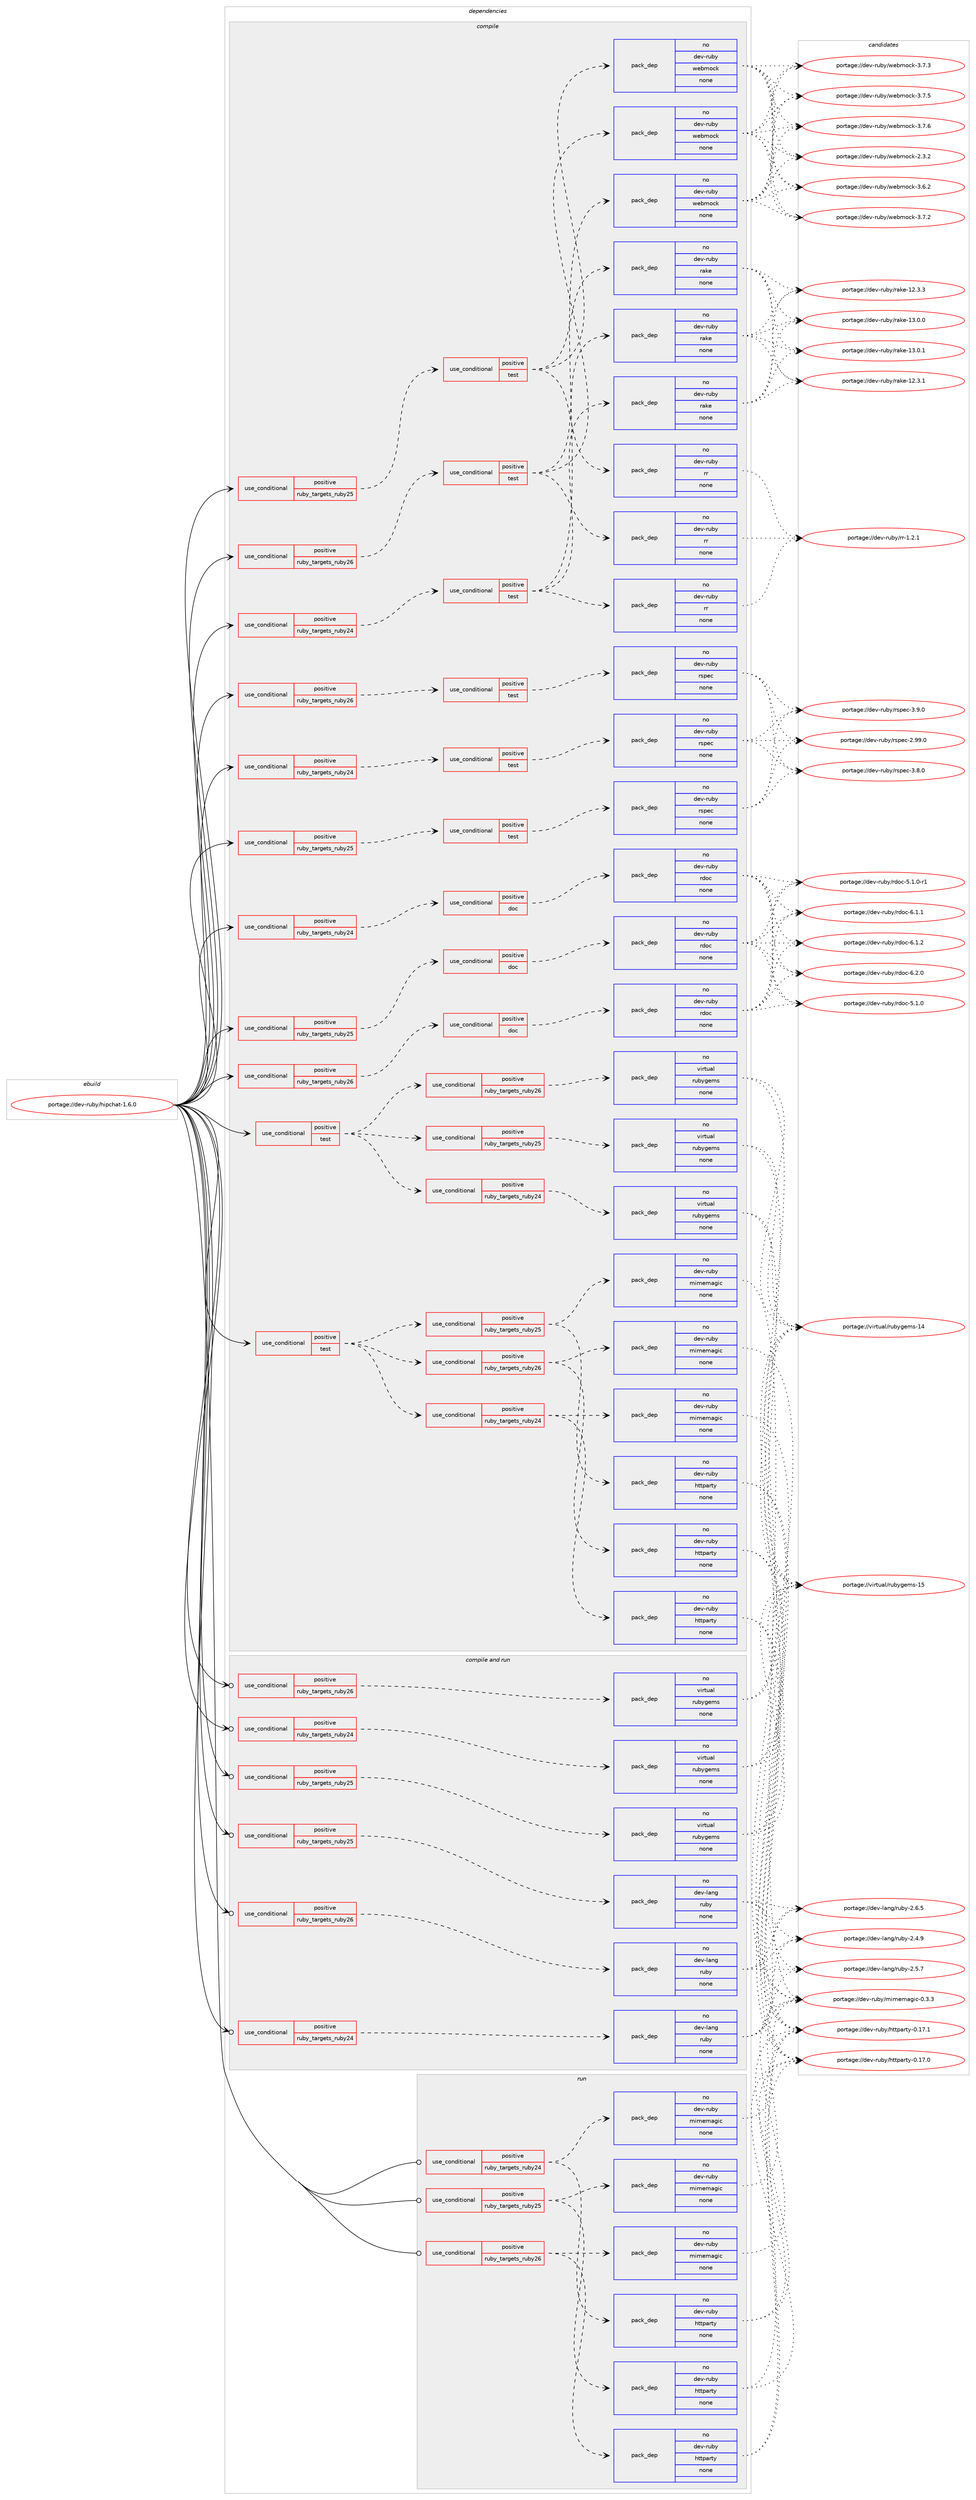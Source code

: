 digraph prolog {

# *************
# Graph options
# *************

newrank=true;
concentrate=true;
compound=true;
graph [rankdir=LR,fontname=Helvetica,fontsize=10,ranksep=1.5];#, ranksep=2.5, nodesep=0.2];
edge  [arrowhead=vee];
node  [fontname=Helvetica,fontsize=10];

# **********
# The ebuild
# **********

subgraph cluster_leftcol {
color=gray;
rank=same;
label=<<i>ebuild</i>>;
id [label="portage://dev-ruby/hipchat-1.6.0", color=red, width=4, href="../dev-ruby/hipchat-1.6.0.svg"];
}

# ****************
# The dependencies
# ****************

subgraph cluster_midcol {
color=gray;
label=<<i>dependencies</i>>;
subgraph cluster_compile {
fillcolor="#eeeeee";
style=filled;
label=<<i>compile</i>>;
subgraph cond53504 {
dependency223663 [label=<<TABLE BORDER="0" CELLBORDER="1" CELLSPACING="0" CELLPADDING="4"><TR><TD ROWSPAN="3" CELLPADDING="10">use_conditional</TD></TR><TR><TD>positive</TD></TR><TR><TD>ruby_targets_ruby24</TD></TR></TABLE>>, shape=none, color=red];
subgraph cond53505 {
dependency223664 [label=<<TABLE BORDER="0" CELLBORDER="1" CELLSPACING="0" CELLPADDING="4"><TR><TD ROWSPAN="3" CELLPADDING="10">use_conditional</TD></TR><TR><TD>positive</TD></TR><TR><TD>doc</TD></TR></TABLE>>, shape=none, color=red];
subgraph pack166677 {
dependency223665 [label=<<TABLE BORDER="0" CELLBORDER="1" CELLSPACING="0" CELLPADDING="4" WIDTH="220"><TR><TD ROWSPAN="6" CELLPADDING="30">pack_dep</TD></TR><TR><TD WIDTH="110">no</TD></TR><TR><TD>dev-ruby</TD></TR><TR><TD>rdoc</TD></TR><TR><TD>none</TD></TR><TR><TD></TD></TR></TABLE>>, shape=none, color=blue];
}
dependency223664:e -> dependency223665:w [weight=20,style="dashed",arrowhead="vee"];
}
dependency223663:e -> dependency223664:w [weight=20,style="dashed",arrowhead="vee"];
}
id:e -> dependency223663:w [weight=20,style="solid",arrowhead="vee"];
subgraph cond53506 {
dependency223666 [label=<<TABLE BORDER="0" CELLBORDER="1" CELLSPACING="0" CELLPADDING="4"><TR><TD ROWSPAN="3" CELLPADDING="10">use_conditional</TD></TR><TR><TD>positive</TD></TR><TR><TD>ruby_targets_ruby24</TD></TR></TABLE>>, shape=none, color=red];
subgraph cond53507 {
dependency223667 [label=<<TABLE BORDER="0" CELLBORDER="1" CELLSPACING="0" CELLPADDING="4"><TR><TD ROWSPAN="3" CELLPADDING="10">use_conditional</TD></TR><TR><TD>positive</TD></TR><TR><TD>test</TD></TR></TABLE>>, shape=none, color=red];
subgraph pack166678 {
dependency223668 [label=<<TABLE BORDER="0" CELLBORDER="1" CELLSPACING="0" CELLPADDING="4" WIDTH="220"><TR><TD ROWSPAN="6" CELLPADDING="30">pack_dep</TD></TR><TR><TD WIDTH="110">no</TD></TR><TR><TD>dev-ruby</TD></TR><TR><TD>rr</TD></TR><TR><TD>none</TD></TR><TR><TD></TD></TR></TABLE>>, shape=none, color=blue];
}
dependency223667:e -> dependency223668:w [weight=20,style="dashed",arrowhead="vee"];
subgraph pack166679 {
dependency223669 [label=<<TABLE BORDER="0" CELLBORDER="1" CELLSPACING="0" CELLPADDING="4" WIDTH="220"><TR><TD ROWSPAN="6" CELLPADDING="30">pack_dep</TD></TR><TR><TD WIDTH="110">no</TD></TR><TR><TD>dev-ruby</TD></TR><TR><TD>rake</TD></TR><TR><TD>none</TD></TR><TR><TD></TD></TR></TABLE>>, shape=none, color=blue];
}
dependency223667:e -> dependency223669:w [weight=20,style="dashed",arrowhead="vee"];
subgraph pack166680 {
dependency223670 [label=<<TABLE BORDER="0" CELLBORDER="1" CELLSPACING="0" CELLPADDING="4" WIDTH="220"><TR><TD ROWSPAN="6" CELLPADDING="30">pack_dep</TD></TR><TR><TD WIDTH="110">no</TD></TR><TR><TD>dev-ruby</TD></TR><TR><TD>webmock</TD></TR><TR><TD>none</TD></TR><TR><TD></TD></TR></TABLE>>, shape=none, color=blue];
}
dependency223667:e -> dependency223670:w [weight=20,style="dashed",arrowhead="vee"];
}
dependency223666:e -> dependency223667:w [weight=20,style="dashed",arrowhead="vee"];
}
id:e -> dependency223666:w [weight=20,style="solid",arrowhead="vee"];
subgraph cond53508 {
dependency223671 [label=<<TABLE BORDER="0" CELLBORDER="1" CELLSPACING="0" CELLPADDING="4"><TR><TD ROWSPAN="3" CELLPADDING="10">use_conditional</TD></TR><TR><TD>positive</TD></TR><TR><TD>ruby_targets_ruby24</TD></TR></TABLE>>, shape=none, color=red];
subgraph cond53509 {
dependency223672 [label=<<TABLE BORDER="0" CELLBORDER="1" CELLSPACING="0" CELLPADDING="4"><TR><TD ROWSPAN="3" CELLPADDING="10">use_conditional</TD></TR><TR><TD>positive</TD></TR><TR><TD>test</TD></TR></TABLE>>, shape=none, color=red];
subgraph pack166681 {
dependency223673 [label=<<TABLE BORDER="0" CELLBORDER="1" CELLSPACING="0" CELLPADDING="4" WIDTH="220"><TR><TD ROWSPAN="6" CELLPADDING="30">pack_dep</TD></TR><TR><TD WIDTH="110">no</TD></TR><TR><TD>dev-ruby</TD></TR><TR><TD>rspec</TD></TR><TR><TD>none</TD></TR><TR><TD></TD></TR></TABLE>>, shape=none, color=blue];
}
dependency223672:e -> dependency223673:w [weight=20,style="dashed",arrowhead="vee"];
}
dependency223671:e -> dependency223672:w [weight=20,style="dashed",arrowhead="vee"];
}
id:e -> dependency223671:w [weight=20,style="solid",arrowhead="vee"];
subgraph cond53510 {
dependency223674 [label=<<TABLE BORDER="0" CELLBORDER="1" CELLSPACING="0" CELLPADDING="4"><TR><TD ROWSPAN="3" CELLPADDING="10">use_conditional</TD></TR><TR><TD>positive</TD></TR><TR><TD>ruby_targets_ruby25</TD></TR></TABLE>>, shape=none, color=red];
subgraph cond53511 {
dependency223675 [label=<<TABLE BORDER="0" CELLBORDER="1" CELLSPACING="0" CELLPADDING="4"><TR><TD ROWSPAN="3" CELLPADDING="10">use_conditional</TD></TR><TR><TD>positive</TD></TR><TR><TD>doc</TD></TR></TABLE>>, shape=none, color=red];
subgraph pack166682 {
dependency223676 [label=<<TABLE BORDER="0" CELLBORDER="1" CELLSPACING="0" CELLPADDING="4" WIDTH="220"><TR><TD ROWSPAN="6" CELLPADDING="30">pack_dep</TD></TR><TR><TD WIDTH="110">no</TD></TR><TR><TD>dev-ruby</TD></TR><TR><TD>rdoc</TD></TR><TR><TD>none</TD></TR><TR><TD></TD></TR></TABLE>>, shape=none, color=blue];
}
dependency223675:e -> dependency223676:w [weight=20,style="dashed",arrowhead="vee"];
}
dependency223674:e -> dependency223675:w [weight=20,style="dashed",arrowhead="vee"];
}
id:e -> dependency223674:w [weight=20,style="solid",arrowhead="vee"];
subgraph cond53512 {
dependency223677 [label=<<TABLE BORDER="0" CELLBORDER="1" CELLSPACING="0" CELLPADDING="4"><TR><TD ROWSPAN="3" CELLPADDING="10">use_conditional</TD></TR><TR><TD>positive</TD></TR><TR><TD>ruby_targets_ruby25</TD></TR></TABLE>>, shape=none, color=red];
subgraph cond53513 {
dependency223678 [label=<<TABLE BORDER="0" CELLBORDER="1" CELLSPACING="0" CELLPADDING="4"><TR><TD ROWSPAN="3" CELLPADDING="10">use_conditional</TD></TR><TR><TD>positive</TD></TR><TR><TD>test</TD></TR></TABLE>>, shape=none, color=red];
subgraph pack166683 {
dependency223679 [label=<<TABLE BORDER="0" CELLBORDER="1" CELLSPACING="0" CELLPADDING="4" WIDTH="220"><TR><TD ROWSPAN="6" CELLPADDING="30">pack_dep</TD></TR><TR><TD WIDTH="110">no</TD></TR><TR><TD>dev-ruby</TD></TR><TR><TD>rr</TD></TR><TR><TD>none</TD></TR><TR><TD></TD></TR></TABLE>>, shape=none, color=blue];
}
dependency223678:e -> dependency223679:w [weight=20,style="dashed",arrowhead="vee"];
subgraph pack166684 {
dependency223680 [label=<<TABLE BORDER="0" CELLBORDER="1" CELLSPACING="0" CELLPADDING="4" WIDTH="220"><TR><TD ROWSPAN="6" CELLPADDING="30">pack_dep</TD></TR><TR><TD WIDTH="110">no</TD></TR><TR><TD>dev-ruby</TD></TR><TR><TD>rake</TD></TR><TR><TD>none</TD></TR><TR><TD></TD></TR></TABLE>>, shape=none, color=blue];
}
dependency223678:e -> dependency223680:w [weight=20,style="dashed",arrowhead="vee"];
subgraph pack166685 {
dependency223681 [label=<<TABLE BORDER="0" CELLBORDER="1" CELLSPACING="0" CELLPADDING="4" WIDTH="220"><TR><TD ROWSPAN="6" CELLPADDING="30">pack_dep</TD></TR><TR><TD WIDTH="110">no</TD></TR><TR><TD>dev-ruby</TD></TR><TR><TD>webmock</TD></TR><TR><TD>none</TD></TR><TR><TD></TD></TR></TABLE>>, shape=none, color=blue];
}
dependency223678:e -> dependency223681:w [weight=20,style="dashed",arrowhead="vee"];
}
dependency223677:e -> dependency223678:w [weight=20,style="dashed",arrowhead="vee"];
}
id:e -> dependency223677:w [weight=20,style="solid",arrowhead="vee"];
subgraph cond53514 {
dependency223682 [label=<<TABLE BORDER="0" CELLBORDER="1" CELLSPACING="0" CELLPADDING="4"><TR><TD ROWSPAN="3" CELLPADDING="10">use_conditional</TD></TR><TR><TD>positive</TD></TR><TR><TD>ruby_targets_ruby25</TD></TR></TABLE>>, shape=none, color=red];
subgraph cond53515 {
dependency223683 [label=<<TABLE BORDER="0" CELLBORDER="1" CELLSPACING="0" CELLPADDING="4"><TR><TD ROWSPAN="3" CELLPADDING="10">use_conditional</TD></TR><TR><TD>positive</TD></TR><TR><TD>test</TD></TR></TABLE>>, shape=none, color=red];
subgraph pack166686 {
dependency223684 [label=<<TABLE BORDER="0" CELLBORDER="1" CELLSPACING="0" CELLPADDING="4" WIDTH="220"><TR><TD ROWSPAN="6" CELLPADDING="30">pack_dep</TD></TR><TR><TD WIDTH="110">no</TD></TR><TR><TD>dev-ruby</TD></TR><TR><TD>rspec</TD></TR><TR><TD>none</TD></TR><TR><TD></TD></TR></TABLE>>, shape=none, color=blue];
}
dependency223683:e -> dependency223684:w [weight=20,style="dashed",arrowhead="vee"];
}
dependency223682:e -> dependency223683:w [weight=20,style="dashed",arrowhead="vee"];
}
id:e -> dependency223682:w [weight=20,style="solid",arrowhead="vee"];
subgraph cond53516 {
dependency223685 [label=<<TABLE BORDER="0" CELLBORDER="1" CELLSPACING="0" CELLPADDING="4"><TR><TD ROWSPAN="3" CELLPADDING="10">use_conditional</TD></TR><TR><TD>positive</TD></TR><TR><TD>ruby_targets_ruby26</TD></TR></TABLE>>, shape=none, color=red];
subgraph cond53517 {
dependency223686 [label=<<TABLE BORDER="0" CELLBORDER="1" CELLSPACING="0" CELLPADDING="4"><TR><TD ROWSPAN="3" CELLPADDING="10">use_conditional</TD></TR><TR><TD>positive</TD></TR><TR><TD>doc</TD></TR></TABLE>>, shape=none, color=red];
subgraph pack166687 {
dependency223687 [label=<<TABLE BORDER="0" CELLBORDER="1" CELLSPACING="0" CELLPADDING="4" WIDTH="220"><TR><TD ROWSPAN="6" CELLPADDING="30">pack_dep</TD></TR><TR><TD WIDTH="110">no</TD></TR><TR><TD>dev-ruby</TD></TR><TR><TD>rdoc</TD></TR><TR><TD>none</TD></TR><TR><TD></TD></TR></TABLE>>, shape=none, color=blue];
}
dependency223686:e -> dependency223687:w [weight=20,style="dashed",arrowhead="vee"];
}
dependency223685:e -> dependency223686:w [weight=20,style="dashed",arrowhead="vee"];
}
id:e -> dependency223685:w [weight=20,style="solid",arrowhead="vee"];
subgraph cond53518 {
dependency223688 [label=<<TABLE BORDER="0" CELLBORDER="1" CELLSPACING="0" CELLPADDING="4"><TR><TD ROWSPAN="3" CELLPADDING="10">use_conditional</TD></TR><TR><TD>positive</TD></TR><TR><TD>ruby_targets_ruby26</TD></TR></TABLE>>, shape=none, color=red];
subgraph cond53519 {
dependency223689 [label=<<TABLE BORDER="0" CELLBORDER="1" CELLSPACING="0" CELLPADDING="4"><TR><TD ROWSPAN="3" CELLPADDING="10">use_conditional</TD></TR><TR><TD>positive</TD></TR><TR><TD>test</TD></TR></TABLE>>, shape=none, color=red];
subgraph pack166688 {
dependency223690 [label=<<TABLE BORDER="0" CELLBORDER="1" CELLSPACING="0" CELLPADDING="4" WIDTH="220"><TR><TD ROWSPAN="6" CELLPADDING="30">pack_dep</TD></TR><TR><TD WIDTH="110">no</TD></TR><TR><TD>dev-ruby</TD></TR><TR><TD>rr</TD></TR><TR><TD>none</TD></TR><TR><TD></TD></TR></TABLE>>, shape=none, color=blue];
}
dependency223689:e -> dependency223690:w [weight=20,style="dashed",arrowhead="vee"];
subgraph pack166689 {
dependency223691 [label=<<TABLE BORDER="0" CELLBORDER="1" CELLSPACING="0" CELLPADDING="4" WIDTH="220"><TR><TD ROWSPAN="6" CELLPADDING="30">pack_dep</TD></TR><TR><TD WIDTH="110">no</TD></TR><TR><TD>dev-ruby</TD></TR><TR><TD>rake</TD></TR><TR><TD>none</TD></TR><TR><TD></TD></TR></TABLE>>, shape=none, color=blue];
}
dependency223689:e -> dependency223691:w [weight=20,style="dashed",arrowhead="vee"];
subgraph pack166690 {
dependency223692 [label=<<TABLE BORDER="0" CELLBORDER="1" CELLSPACING="0" CELLPADDING="4" WIDTH="220"><TR><TD ROWSPAN="6" CELLPADDING="30">pack_dep</TD></TR><TR><TD WIDTH="110">no</TD></TR><TR><TD>dev-ruby</TD></TR><TR><TD>webmock</TD></TR><TR><TD>none</TD></TR><TR><TD></TD></TR></TABLE>>, shape=none, color=blue];
}
dependency223689:e -> dependency223692:w [weight=20,style="dashed",arrowhead="vee"];
}
dependency223688:e -> dependency223689:w [weight=20,style="dashed",arrowhead="vee"];
}
id:e -> dependency223688:w [weight=20,style="solid",arrowhead="vee"];
subgraph cond53520 {
dependency223693 [label=<<TABLE BORDER="0" CELLBORDER="1" CELLSPACING="0" CELLPADDING="4"><TR><TD ROWSPAN="3" CELLPADDING="10">use_conditional</TD></TR><TR><TD>positive</TD></TR><TR><TD>ruby_targets_ruby26</TD></TR></TABLE>>, shape=none, color=red];
subgraph cond53521 {
dependency223694 [label=<<TABLE BORDER="0" CELLBORDER="1" CELLSPACING="0" CELLPADDING="4"><TR><TD ROWSPAN="3" CELLPADDING="10">use_conditional</TD></TR><TR><TD>positive</TD></TR><TR><TD>test</TD></TR></TABLE>>, shape=none, color=red];
subgraph pack166691 {
dependency223695 [label=<<TABLE BORDER="0" CELLBORDER="1" CELLSPACING="0" CELLPADDING="4" WIDTH="220"><TR><TD ROWSPAN="6" CELLPADDING="30">pack_dep</TD></TR><TR><TD WIDTH="110">no</TD></TR><TR><TD>dev-ruby</TD></TR><TR><TD>rspec</TD></TR><TR><TD>none</TD></TR><TR><TD></TD></TR></TABLE>>, shape=none, color=blue];
}
dependency223694:e -> dependency223695:w [weight=20,style="dashed",arrowhead="vee"];
}
dependency223693:e -> dependency223694:w [weight=20,style="dashed",arrowhead="vee"];
}
id:e -> dependency223693:w [weight=20,style="solid",arrowhead="vee"];
subgraph cond53522 {
dependency223696 [label=<<TABLE BORDER="0" CELLBORDER="1" CELLSPACING="0" CELLPADDING="4"><TR><TD ROWSPAN="3" CELLPADDING="10">use_conditional</TD></TR><TR><TD>positive</TD></TR><TR><TD>test</TD></TR></TABLE>>, shape=none, color=red];
subgraph cond53523 {
dependency223697 [label=<<TABLE BORDER="0" CELLBORDER="1" CELLSPACING="0" CELLPADDING="4"><TR><TD ROWSPAN="3" CELLPADDING="10">use_conditional</TD></TR><TR><TD>positive</TD></TR><TR><TD>ruby_targets_ruby24</TD></TR></TABLE>>, shape=none, color=red];
subgraph pack166692 {
dependency223698 [label=<<TABLE BORDER="0" CELLBORDER="1" CELLSPACING="0" CELLPADDING="4" WIDTH="220"><TR><TD ROWSPAN="6" CELLPADDING="30">pack_dep</TD></TR><TR><TD WIDTH="110">no</TD></TR><TR><TD>dev-ruby</TD></TR><TR><TD>httparty</TD></TR><TR><TD>none</TD></TR><TR><TD></TD></TR></TABLE>>, shape=none, color=blue];
}
dependency223697:e -> dependency223698:w [weight=20,style="dashed",arrowhead="vee"];
subgraph pack166693 {
dependency223699 [label=<<TABLE BORDER="0" CELLBORDER="1" CELLSPACING="0" CELLPADDING="4" WIDTH="220"><TR><TD ROWSPAN="6" CELLPADDING="30">pack_dep</TD></TR><TR><TD WIDTH="110">no</TD></TR><TR><TD>dev-ruby</TD></TR><TR><TD>mimemagic</TD></TR><TR><TD>none</TD></TR><TR><TD></TD></TR></TABLE>>, shape=none, color=blue];
}
dependency223697:e -> dependency223699:w [weight=20,style="dashed",arrowhead="vee"];
}
dependency223696:e -> dependency223697:w [weight=20,style="dashed",arrowhead="vee"];
subgraph cond53524 {
dependency223700 [label=<<TABLE BORDER="0" CELLBORDER="1" CELLSPACING="0" CELLPADDING="4"><TR><TD ROWSPAN="3" CELLPADDING="10">use_conditional</TD></TR><TR><TD>positive</TD></TR><TR><TD>ruby_targets_ruby25</TD></TR></TABLE>>, shape=none, color=red];
subgraph pack166694 {
dependency223701 [label=<<TABLE BORDER="0" CELLBORDER="1" CELLSPACING="0" CELLPADDING="4" WIDTH="220"><TR><TD ROWSPAN="6" CELLPADDING="30">pack_dep</TD></TR><TR><TD WIDTH="110">no</TD></TR><TR><TD>dev-ruby</TD></TR><TR><TD>httparty</TD></TR><TR><TD>none</TD></TR><TR><TD></TD></TR></TABLE>>, shape=none, color=blue];
}
dependency223700:e -> dependency223701:w [weight=20,style="dashed",arrowhead="vee"];
subgraph pack166695 {
dependency223702 [label=<<TABLE BORDER="0" CELLBORDER="1" CELLSPACING="0" CELLPADDING="4" WIDTH="220"><TR><TD ROWSPAN="6" CELLPADDING="30">pack_dep</TD></TR><TR><TD WIDTH="110">no</TD></TR><TR><TD>dev-ruby</TD></TR><TR><TD>mimemagic</TD></TR><TR><TD>none</TD></TR><TR><TD></TD></TR></TABLE>>, shape=none, color=blue];
}
dependency223700:e -> dependency223702:w [weight=20,style="dashed",arrowhead="vee"];
}
dependency223696:e -> dependency223700:w [weight=20,style="dashed",arrowhead="vee"];
subgraph cond53525 {
dependency223703 [label=<<TABLE BORDER="0" CELLBORDER="1" CELLSPACING="0" CELLPADDING="4"><TR><TD ROWSPAN="3" CELLPADDING="10">use_conditional</TD></TR><TR><TD>positive</TD></TR><TR><TD>ruby_targets_ruby26</TD></TR></TABLE>>, shape=none, color=red];
subgraph pack166696 {
dependency223704 [label=<<TABLE BORDER="0" CELLBORDER="1" CELLSPACING="0" CELLPADDING="4" WIDTH="220"><TR><TD ROWSPAN="6" CELLPADDING="30">pack_dep</TD></TR><TR><TD WIDTH="110">no</TD></TR><TR><TD>dev-ruby</TD></TR><TR><TD>httparty</TD></TR><TR><TD>none</TD></TR><TR><TD></TD></TR></TABLE>>, shape=none, color=blue];
}
dependency223703:e -> dependency223704:w [weight=20,style="dashed",arrowhead="vee"];
subgraph pack166697 {
dependency223705 [label=<<TABLE BORDER="0" CELLBORDER="1" CELLSPACING="0" CELLPADDING="4" WIDTH="220"><TR><TD ROWSPAN="6" CELLPADDING="30">pack_dep</TD></TR><TR><TD WIDTH="110">no</TD></TR><TR><TD>dev-ruby</TD></TR><TR><TD>mimemagic</TD></TR><TR><TD>none</TD></TR><TR><TD></TD></TR></TABLE>>, shape=none, color=blue];
}
dependency223703:e -> dependency223705:w [weight=20,style="dashed",arrowhead="vee"];
}
dependency223696:e -> dependency223703:w [weight=20,style="dashed",arrowhead="vee"];
}
id:e -> dependency223696:w [weight=20,style="solid",arrowhead="vee"];
subgraph cond53526 {
dependency223706 [label=<<TABLE BORDER="0" CELLBORDER="1" CELLSPACING="0" CELLPADDING="4"><TR><TD ROWSPAN="3" CELLPADDING="10">use_conditional</TD></TR><TR><TD>positive</TD></TR><TR><TD>test</TD></TR></TABLE>>, shape=none, color=red];
subgraph cond53527 {
dependency223707 [label=<<TABLE BORDER="0" CELLBORDER="1" CELLSPACING="0" CELLPADDING="4"><TR><TD ROWSPAN="3" CELLPADDING="10">use_conditional</TD></TR><TR><TD>positive</TD></TR><TR><TD>ruby_targets_ruby24</TD></TR></TABLE>>, shape=none, color=red];
subgraph pack166698 {
dependency223708 [label=<<TABLE BORDER="0" CELLBORDER="1" CELLSPACING="0" CELLPADDING="4" WIDTH="220"><TR><TD ROWSPAN="6" CELLPADDING="30">pack_dep</TD></TR><TR><TD WIDTH="110">no</TD></TR><TR><TD>virtual</TD></TR><TR><TD>rubygems</TD></TR><TR><TD>none</TD></TR><TR><TD></TD></TR></TABLE>>, shape=none, color=blue];
}
dependency223707:e -> dependency223708:w [weight=20,style="dashed",arrowhead="vee"];
}
dependency223706:e -> dependency223707:w [weight=20,style="dashed",arrowhead="vee"];
subgraph cond53528 {
dependency223709 [label=<<TABLE BORDER="0" CELLBORDER="1" CELLSPACING="0" CELLPADDING="4"><TR><TD ROWSPAN="3" CELLPADDING="10">use_conditional</TD></TR><TR><TD>positive</TD></TR><TR><TD>ruby_targets_ruby25</TD></TR></TABLE>>, shape=none, color=red];
subgraph pack166699 {
dependency223710 [label=<<TABLE BORDER="0" CELLBORDER="1" CELLSPACING="0" CELLPADDING="4" WIDTH="220"><TR><TD ROWSPAN="6" CELLPADDING="30">pack_dep</TD></TR><TR><TD WIDTH="110">no</TD></TR><TR><TD>virtual</TD></TR><TR><TD>rubygems</TD></TR><TR><TD>none</TD></TR><TR><TD></TD></TR></TABLE>>, shape=none, color=blue];
}
dependency223709:e -> dependency223710:w [weight=20,style="dashed",arrowhead="vee"];
}
dependency223706:e -> dependency223709:w [weight=20,style="dashed",arrowhead="vee"];
subgraph cond53529 {
dependency223711 [label=<<TABLE BORDER="0" CELLBORDER="1" CELLSPACING="0" CELLPADDING="4"><TR><TD ROWSPAN="3" CELLPADDING="10">use_conditional</TD></TR><TR><TD>positive</TD></TR><TR><TD>ruby_targets_ruby26</TD></TR></TABLE>>, shape=none, color=red];
subgraph pack166700 {
dependency223712 [label=<<TABLE BORDER="0" CELLBORDER="1" CELLSPACING="0" CELLPADDING="4" WIDTH="220"><TR><TD ROWSPAN="6" CELLPADDING="30">pack_dep</TD></TR><TR><TD WIDTH="110">no</TD></TR><TR><TD>virtual</TD></TR><TR><TD>rubygems</TD></TR><TR><TD>none</TD></TR><TR><TD></TD></TR></TABLE>>, shape=none, color=blue];
}
dependency223711:e -> dependency223712:w [weight=20,style="dashed",arrowhead="vee"];
}
dependency223706:e -> dependency223711:w [weight=20,style="dashed",arrowhead="vee"];
}
id:e -> dependency223706:w [weight=20,style="solid",arrowhead="vee"];
}
subgraph cluster_compileandrun {
fillcolor="#eeeeee";
style=filled;
label=<<i>compile and run</i>>;
subgraph cond53530 {
dependency223713 [label=<<TABLE BORDER="0" CELLBORDER="1" CELLSPACING="0" CELLPADDING="4"><TR><TD ROWSPAN="3" CELLPADDING="10">use_conditional</TD></TR><TR><TD>positive</TD></TR><TR><TD>ruby_targets_ruby24</TD></TR></TABLE>>, shape=none, color=red];
subgraph pack166701 {
dependency223714 [label=<<TABLE BORDER="0" CELLBORDER="1" CELLSPACING="0" CELLPADDING="4" WIDTH="220"><TR><TD ROWSPAN="6" CELLPADDING="30">pack_dep</TD></TR><TR><TD WIDTH="110">no</TD></TR><TR><TD>dev-lang</TD></TR><TR><TD>ruby</TD></TR><TR><TD>none</TD></TR><TR><TD></TD></TR></TABLE>>, shape=none, color=blue];
}
dependency223713:e -> dependency223714:w [weight=20,style="dashed",arrowhead="vee"];
}
id:e -> dependency223713:w [weight=20,style="solid",arrowhead="odotvee"];
subgraph cond53531 {
dependency223715 [label=<<TABLE BORDER="0" CELLBORDER="1" CELLSPACING="0" CELLPADDING="4"><TR><TD ROWSPAN="3" CELLPADDING="10">use_conditional</TD></TR><TR><TD>positive</TD></TR><TR><TD>ruby_targets_ruby24</TD></TR></TABLE>>, shape=none, color=red];
subgraph pack166702 {
dependency223716 [label=<<TABLE BORDER="0" CELLBORDER="1" CELLSPACING="0" CELLPADDING="4" WIDTH="220"><TR><TD ROWSPAN="6" CELLPADDING="30">pack_dep</TD></TR><TR><TD WIDTH="110">no</TD></TR><TR><TD>virtual</TD></TR><TR><TD>rubygems</TD></TR><TR><TD>none</TD></TR><TR><TD></TD></TR></TABLE>>, shape=none, color=blue];
}
dependency223715:e -> dependency223716:w [weight=20,style="dashed",arrowhead="vee"];
}
id:e -> dependency223715:w [weight=20,style="solid",arrowhead="odotvee"];
subgraph cond53532 {
dependency223717 [label=<<TABLE BORDER="0" CELLBORDER="1" CELLSPACING="0" CELLPADDING="4"><TR><TD ROWSPAN="3" CELLPADDING="10">use_conditional</TD></TR><TR><TD>positive</TD></TR><TR><TD>ruby_targets_ruby25</TD></TR></TABLE>>, shape=none, color=red];
subgraph pack166703 {
dependency223718 [label=<<TABLE BORDER="0" CELLBORDER="1" CELLSPACING="0" CELLPADDING="4" WIDTH="220"><TR><TD ROWSPAN="6" CELLPADDING="30">pack_dep</TD></TR><TR><TD WIDTH="110">no</TD></TR><TR><TD>dev-lang</TD></TR><TR><TD>ruby</TD></TR><TR><TD>none</TD></TR><TR><TD></TD></TR></TABLE>>, shape=none, color=blue];
}
dependency223717:e -> dependency223718:w [weight=20,style="dashed",arrowhead="vee"];
}
id:e -> dependency223717:w [weight=20,style="solid",arrowhead="odotvee"];
subgraph cond53533 {
dependency223719 [label=<<TABLE BORDER="0" CELLBORDER="1" CELLSPACING="0" CELLPADDING="4"><TR><TD ROWSPAN="3" CELLPADDING="10">use_conditional</TD></TR><TR><TD>positive</TD></TR><TR><TD>ruby_targets_ruby25</TD></TR></TABLE>>, shape=none, color=red];
subgraph pack166704 {
dependency223720 [label=<<TABLE BORDER="0" CELLBORDER="1" CELLSPACING="0" CELLPADDING="4" WIDTH="220"><TR><TD ROWSPAN="6" CELLPADDING="30">pack_dep</TD></TR><TR><TD WIDTH="110">no</TD></TR><TR><TD>virtual</TD></TR><TR><TD>rubygems</TD></TR><TR><TD>none</TD></TR><TR><TD></TD></TR></TABLE>>, shape=none, color=blue];
}
dependency223719:e -> dependency223720:w [weight=20,style="dashed",arrowhead="vee"];
}
id:e -> dependency223719:w [weight=20,style="solid",arrowhead="odotvee"];
subgraph cond53534 {
dependency223721 [label=<<TABLE BORDER="0" CELLBORDER="1" CELLSPACING="0" CELLPADDING="4"><TR><TD ROWSPAN="3" CELLPADDING="10">use_conditional</TD></TR><TR><TD>positive</TD></TR><TR><TD>ruby_targets_ruby26</TD></TR></TABLE>>, shape=none, color=red];
subgraph pack166705 {
dependency223722 [label=<<TABLE BORDER="0" CELLBORDER="1" CELLSPACING="0" CELLPADDING="4" WIDTH="220"><TR><TD ROWSPAN="6" CELLPADDING="30">pack_dep</TD></TR><TR><TD WIDTH="110">no</TD></TR><TR><TD>dev-lang</TD></TR><TR><TD>ruby</TD></TR><TR><TD>none</TD></TR><TR><TD></TD></TR></TABLE>>, shape=none, color=blue];
}
dependency223721:e -> dependency223722:w [weight=20,style="dashed",arrowhead="vee"];
}
id:e -> dependency223721:w [weight=20,style="solid",arrowhead="odotvee"];
subgraph cond53535 {
dependency223723 [label=<<TABLE BORDER="0" CELLBORDER="1" CELLSPACING="0" CELLPADDING="4"><TR><TD ROWSPAN="3" CELLPADDING="10">use_conditional</TD></TR><TR><TD>positive</TD></TR><TR><TD>ruby_targets_ruby26</TD></TR></TABLE>>, shape=none, color=red];
subgraph pack166706 {
dependency223724 [label=<<TABLE BORDER="0" CELLBORDER="1" CELLSPACING="0" CELLPADDING="4" WIDTH="220"><TR><TD ROWSPAN="6" CELLPADDING="30">pack_dep</TD></TR><TR><TD WIDTH="110">no</TD></TR><TR><TD>virtual</TD></TR><TR><TD>rubygems</TD></TR><TR><TD>none</TD></TR><TR><TD></TD></TR></TABLE>>, shape=none, color=blue];
}
dependency223723:e -> dependency223724:w [weight=20,style="dashed",arrowhead="vee"];
}
id:e -> dependency223723:w [weight=20,style="solid",arrowhead="odotvee"];
}
subgraph cluster_run {
fillcolor="#eeeeee";
style=filled;
label=<<i>run</i>>;
subgraph cond53536 {
dependency223725 [label=<<TABLE BORDER="0" CELLBORDER="1" CELLSPACING="0" CELLPADDING="4"><TR><TD ROWSPAN="3" CELLPADDING="10">use_conditional</TD></TR><TR><TD>positive</TD></TR><TR><TD>ruby_targets_ruby24</TD></TR></TABLE>>, shape=none, color=red];
subgraph pack166707 {
dependency223726 [label=<<TABLE BORDER="0" CELLBORDER="1" CELLSPACING="0" CELLPADDING="4" WIDTH="220"><TR><TD ROWSPAN="6" CELLPADDING="30">pack_dep</TD></TR><TR><TD WIDTH="110">no</TD></TR><TR><TD>dev-ruby</TD></TR><TR><TD>httparty</TD></TR><TR><TD>none</TD></TR><TR><TD></TD></TR></TABLE>>, shape=none, color=blue];
}
dependency223725:e -> dependency223726:w [weight=20,style="dashed",arrowhead="vee"];
subgraph pack166708 {
dependency223727 [label=<<TABLE BORDER="0" CELLBORDER="1" CELLSPACING="0" CELLPADDING="4" WIDTH="220"><TR><TD ROWSPAN="6" CELLPADDING="30">pack_dep</TD></TR><TR><TD WIDTH="110">no</TD></TR><TR><TD>dev-ruby</TD></TR><TR><TD>mimemagic</TD></TR><TR><TD>none</TD></TR><TR><TD></TD></TR></TABLE>>, shape=none, color=blue];
}
dependency223725:e -> dependency223727:w [weight=20,style="dashed",arrowhead="vee"];
}
id:e -> dependency223725:w [weight=20,style="solid",arrowhead="odot"];
subgraph cond53537 {
dependency223728 [label=<<TABLE BORDER="0" CELLBORDER="1" CELLSPACING="0" CELLPADDING="4"><TR><TD ROWSPAN="3" CELLPADDING="10">use_conditional</TD></TR><TR><TD>positive</TD></TR><TR><TD>ruby_targets_ruby25</TD></TR></TABLE>>, shape=none, color=red];
subgraph pack166709 {
dependency223729 [label=<<TABLE BORDER="0" CELLBORDER="1" CELLSPACING="0" CELLPADDING="4" WIDTH="220"><TR><TD ROWSPAN="6" CELLPADDING="30">pack_dep</TD></TR><TR><TD WIDTH="110">no</TD></TR><TR><TD>dev-ruby</TD></TR><TR><TD>httparty</TD></TR><TR><TD>none</TD></TR><TR><TD></TD></TR></TABLE>>, shape=none, color=blue];
}
dependency223728:e -> dependency223729:w [weight=20,style="dashed",arrowhead="vee"];
subgraph pack166710 {
dependency223730 [label=<<TABLE BORDER="0" CELLBORDER="1" CELLSPACING="0" CELLPADDING="4" WIDTH="220"><TR><TD ROWSPAN="6" CELLPADDING="30">pack_dep</TD></TR><TR><TD WIDTH="110">no</TD></TR><TR><TD>dev-ruby</TD></TR><TR><TD>mimemagic</TD></TR><TR><TD>none</TD></TR><TR><TD></TD></TR></TABLE>>, shape=none, color=blue];
}
dependency223728:e -> dependency223730:w [weight=20,style="dashed",arrowhead="vee"];
}
id:e -> dependency223728:w [weight=20,style="solid",arrowhead="odot"];
subgraph cond53538 {
dependency223731 [label=<<TABLE BORDER="0" CELLBORDER="1" CELLSPACING="0" CELLPADDING="4"><TR><TD ROWSPAN="3" CELLPADDING="10">use_conditional</TD></TR><TR><TD>positive</TD></TR><TR><TD>ruby_targets_ruby26</TD></TR></TABLE>>, shape=none, color=red];
subgraph pack166711 {
dependency223732 [label=<<TABLE BORDER="0" CELLBORDER="1" CELLSPACING="0" CELLPADDING="4" WIDTH="220"><TR><TD ROWSPAN="6" CELLPADDING="30">pack_dep</TD></TR><TR><TD WIDTH="110">no</TD></TR><TR><TD>dev-ruby</TD></TR><TR><TD>httparty</TD></TR><TR><TD>none</TD></TR><TR><TD></TD></TR></TABLE>>, shape=none, color=blue];
}
dependency223731:e -> dependency223732:w [weight=20,style="dashed",arrowhead="vee"];
subgraph pack166712 {
dependency223733 [label=<<TABLE BORDER="0" CELLBORDER="1" CELLSPACING="0" CELLPADDING="4" WIDTH="220"><TR><TD ROWSPAN="6" CELLPADDING="30">pack_dep</TD></TR><TR><TD WIDTH="110">no</TD></TR><TR><TD>dev-ruby</TD></TR><TR><TD>mimemagic</TD></TR><TR><TD>none</TD></TR><TR><TD></TD></TR></TABLE>>, shape=none, color=blue];
}
dependency223731:e -> dependency223733:w [weight=20,style="dashed",arrowhead="vee"];
}
id:e -> dependency223731:w [weight=20,style="solid",arrowhead="odot"];
}
}

# **************
# The candidates
# **************

subgraph cluster_choices {
rank=same;
color=gray;
label=<<i>candidates</i>>;

subgraph choice166677 {
color=black;
nodesep=1;
choiceportage10010111845114117981214711410011199455346494648 [label="portage://dev-ruby/rdoc-5.1.0", color=red, width=4,href="../dev-ruby/rdoc-5.1.0.svg"];
choiceportage100101118451141179812147114100111994553464946484511449 [label="portage://dev-ruby/rdoc-5.1.0-r1", color=red, width=4,href="../dev-ruby/rdoc-5.1.0-r1.svg"];
choiceportage10010111845114117981214711410011199455446494649 [label="portage://dev-ruby/rdoc-6.1.1", color=red, width=4,href="../dev-ruby/rdoc-6.1.1.svg"];
choiceportage10010111845114117981214711410011199455446494650 [label="portage://dev-ruby/rdoc-6.1.2", color=red, width=4,href="../dev-ruby/rdoc-6.1.2.svg"];
choiceportage10010111845114117981214711410011199455446504648 [label="portage://dev-ruby/rdoc-6.2.0", color=red, width=4,href="../dev-ruby/rdoc-6.2.0.svg"];
dependency223665:e -> choiceportage10010111845114117981214711410011199455346494648:w [style=dotted,weight="100"];
dependency223665:e -> choiceportage100101118451141179812147114100111994553464946484511449:w [style=dotted,weight="100"];
dependency223665:e -> choiceportage10010111845114117981214711410011199455446494649:w [style=dotted,weight="100"];
dependency223665:e -> choiceportage10010111845114117981214711410011199455446494650:w [style=dotted,weight="100"];
dependency223665:e -> choiceportage10010111845114117981214711410011199455446504648:w [style=dotted,weight="100"];
}
subgraph choice166678 {
color=black;
nodesep=1;
choiceportage100101118451141179812147114114454946504649 [label="portage://dev-ruby/rr-1.2.1", color=red, width=4,href="../dev-ruby/rr-1.2.1.svg"];
dependency223668:e -> choiceportage100101118451141179812147114114454946504649:w [style=dotted,weight="100"];
}
subgraph choice166679 {
color=black;
nodesep=1;
choiceportage1001011184511411798121471149710710145495046514649 [label="portage://dev-ruby/rake-12.3.1", color=red, width=4,href="../dev-ruby/rake-12.3.1.svg"];
choiceportage1001011184511411798121471149710710145495046514651 [label="portage://dev-ruby/rake-12.3.3", color=red, width=4,href="../dev-ruby/rake-12.3.3.svg"];
choiceportage1001011184511411798121471149710710145495146484648 [label="portage://dev-ruby/rake-13.0.0", color=red, width=4,href="../dev-ruby/rake-13.0.0.svg"];
choiceportage1001011184511411798121471149710710145495146484649 [label="portage://dev-ruby/rake-13.0.1", color=red, width=4,href="../dev-ruby/rake-13.0.1.svg"];
dependency223669:e -> choiceportage1001011184511411798121471149710710145495046514649:w [style=dotted,weight="100"];
dependency223669:e -> choiceportage1001011184511411798121471149710710145495046514651:w [style=dotted,weight="100"];
dependency223669:e -> choiceportage1001011184511411798121471149710710145495146484648:w [style=dotted,weight="100"];
dependency223669:e -> choiceportage1001011184511411798121471149710710145495146484649:w [style=dotted,weight="100"];
}
subgraph choice166680 {
color=black;
nodesep=1;
choiceportage1001011184511411798121471191019810911199107455046514650 [label="portage://dev-ruby/webmock-2.3.2", color=red, width=4,href="../dev-ruby/webmock-2.3.2.svg"];
choiceportage1001011184511411798121471191019810911199107455146544650 [label="portage://dev-ruby/webmock-3.6.2", color=red, width=4,href="../dev-ruby/webmock-3.6.2.svg"];
choiceportage1001011184511411798121471191019810911199107455146554650 [label="portage://dev-ruby/webmock-3.7.2", color=red, width=4,href="../dev-ruby/webmock-3.7.2.svg"];
choiceportage1001011184511411798121471191019810911199107455146554651 [label="portage://dev-ruby/webmock-3.7.3", color=red, width=4,href="../dev-ruby/webmock-3.7.3.svg"];
choiceportage1001011184511411798121471191019810911199107455146554653 [label="portage://dev-ruby/webmock-3.7.5", color=red, width=4,href="../dev-ruby/webmock-3.7.5.svg"];
choiceportage1001011184511411798121471191019810911199107455146554654 [label="portage://dev-ruby/webmock-3.7.6", color=red, width=4,href="../dev-ruby/webmock-3.7.6.svg"];
dependency223670:e -> choiceportage1001011184511411798121471191019810911199107455046514650:w [style=dotted,weight="100"];
dependency223670:e -> choiceportage1001011184511411798121471191019810911199107455146544650:w [style=dotted,weight="100"];
dependency223670:e -> choiceportage1001011184511411798121471191019810911199107455146554650:w [style=dotted,weight="100"];
dependency223670:e -> choiceportage1001011184511411798121471191019810911199107455146554651:w [style=dotted,weight="100"];
dependency223670:e -> choiceportage1001011184511411798121471191019810911199107455146554653:w [style=dotted,weight="100"];
dependency223670:e -> choiceportage1001011184511411798121471191019810911199107455146554654:w [style=dotted,weight="100"];
}
subgraph choice166681 {
color=black;
nodesep=1;
choiceportage1001011184511411798121471141151121019945504657574648 [label="portage://dev-ruby/rspec-2.99.0", color=red, width=4,href="../dev-ruby/rspec-2.99.0.svg"];
choiceportage10010111845114117981214711411511210199455146564648 [label="portage://dev-ruby/rspec-3.8.0", color=red, width=4,href="../dev-ruby/rspec-3.8.0.svg"];
choiceportage10010111845114117981214711411511210199455146574648 [label="portage://dev-ruby/rspec-3.9.0", color=red, width=4,href="../dev-ruby/rspec-3.9.0.svg"];
dependency223673:e -> choiceportage1001011184511411798121471141151121019945504657574648:w [style=dotted,weight="100"];
dependency223673:e -> choiceportage10010111845114117981214711411511210199455146564648:w [style=dotted,weight="100"];
dependency223673:e -> choiceportage10010111845114117981214711411511210199455146574648:w [style=dotted,weight="100"];
}
subgraph choice166682 {
color=black;
nodesep=1;
choiceportage10010111845114117981214711410011199455346494648 [label="portage://dev-ruby/rdoc-5.1.0", color=red, width=4,href="../dev-ruby/rdoc-5.1.0.svg"];
choiceportage100101118451141179812147114100111994553464946484511449 [label="portage://dev-ruby/rdoc-5.1.0-r1", color=red, width=4,href="../dev-ruby/rdoc-5.1.0-r1.svg"];
choiceportage10010111845114117981214711410011199455446494649 [label="portage://dev-ruby/rdoc-6.1.1", color=red, width=4,href="../dev-ruby/rdoc-6.1.1.svg"];
choiceportage10010111845114117981214711410011199455446494650 [label="portage://dev-ruby/rdoc-6.1.2", color=red, width=4,href="../dev-ruby/rdoc-6.1.2.svg"];
choiceportage10010111845114117981214711410011199455446504648 [label="portage://dev-ruby/rdoc-6.2.0", color=red, width=4,href="../dev-ruby/rdoc-6.2.0.svg"];
dependency223676:e -> choiceportage10010111845114117981214711410011199455346494648:w [style=dotted,weight="100"];
dependency223676:e -> choiceportage100101118451141179812147114100111994553464946484511449:w [style=dotted,weight="100"];
dependency223676:e -> choiceportage10010111845114117981214711410011199455446494649:w [style=dotted,weight="100"];
dependency223676:e -> choiceportage10010111845114117981214711410011199455446494650:w [style=dotted,weight="100"];
dependency223676:e -> choiceportage10010111845114117981214711410011199455446504648:w [style=dotted,weight="100"];
}
subgraph choice166683 {
color=black;
nodesep=1;
choiceportage100101118451141179812147114114454946504649 [label="portage://dev-ruby/rr-1.2.1", color=red, width=4,href="../dev-ruby/rr-1.2.1.svg"];
dependency223679:e -> choiceportage100101118451141179812147114114454946504649:w [style=dotted,weight="100"];
}
subgraph choice166684 {
color=black;
nodesep=1;
choiceportage1001011184511411798121471149710710145495046514649 [label="portage://dev-ruby/rake-12.3.1", color=red, width=4,href="../dev-ruby/rake-12.3.1.svg"];
choiceportage1001011184511411798121471149710710145495046514651 [label="portage://dev-ruby/rake-12.3.3", color=red, width=4,href="../dev-ruby/rake-12.3.3.svg"];
choiceportage1001011184511411798121471149710710145495146484648 [label="portage://dev-ruby/rake-13.0.0", color=red, width=4,href="../dev-ruby/rake-13.0.0.svg"];
choiceportage1001011184511411798121471149710710145495146484649 [label="portage://dev-ruby/rake-13.0.1", color=red, width=4,href="../dev-ruby/rake-13.0.1.svg"];
dependency223680:e -> choiceportage1001011184511411798121471149710710145495046514649:w [style=dotted,weight="100"];
dependency223680:e -> choiceportage1001011184511411798121471149710710145495046514651:w [style=dotted,weight="100"];
dependency223680:e -> choiceportage1001011184511411798121471149710710145495146484648:w [style=dotted,weight="100"];
dependency223680:e -> choiceportage1001011184511411798121471149710710145495146484649:w [style=dotted,weight="100"];
}
subgraph choice166685 {
color=black;
nodesep=1;
choiceportage1001011184511411798121471191019810911199107455046514650 [label="portage://dev-ruby/webmock-2.3.2", color=red, width=4,href="../dev-ruby/webmock-2.3.2.svg"];
choiceportage1001011184511411798121471191019810911199107455146544650 [label="portage://dev-ruby/webmock-3.6.2", color=red, width=4,href="../dev-ruby/webmock-3.6.2.svg"];
choiceportage1001011184511411798121471191019810911199107455146554650 [label="portage://dev-ruby/webmock-3.7.2", color=red, width=4,href="../dev-ruby/webmock-3.7.2.svg"];
choiceportage1001011184511411798121471191019810911199107455146554651 [label="portage://dev-ruby/webmock-3.7.3", color=red, width=4,href="../dev-ruby/webmock-3.7.3.svg"];
choiceportage1001011184511411798121471191019810911199107455146554653 [label="portage://dev-ruby/webmock-3.7.5", color=red, width=4,href="../dev-ruby/webmock-3.7.5.svg"];
choiceportage1001011184511411798121471191019810911199107455146554654 [label="portage://dev-ruby/webmock-3.7.6", color=red, width=4,href="../dev-ruby/webmock-3.7.6.svg"];
dependency223681:e -> choiceportage1001011184511411798121471191019810911199107455046514650:w [style=dotted,weight="100"];
dependency223681:e -> choiceportage1001011184511411798121471191019810911199107455146544650:w [style=dotted,weight="100"];
dependency223681:e -> choiceportage1001011184511411798121471191019810911199107455146554650:w [style=dotted,weight="100"];
dependency223681:e -> choiceportage1001011184511411798121471191019810911199107455146554651:w [style=dotted,weight="100"];
dependency223681:e -> choiceportage1001011184511411798121471191019810911199107455146554653:w [style=dotted,weight="100"];
dependency223681:e -> choiceportage1001011184511411798121471191019810911199107455146554654:w [style=dotted,weight="100"];
}
subgraph choice166686 {
color=black;
nodesep=1;
choiceportage1001011184511411798121471141151121019945504657574648 [label="portage://dev-ruby/rspec-2.99.0", color=red, width=4,href="../dev-ruby/rspec-2.99.0.svg"];
choiceportage10010111845114117981214711411511210199455146564648 [label="portage://dev-ruby/rspec-3.8.0", color=red, width=4,href="../dev-ruby/rspec-3.8.0.svg"];
choiceportage10010111845114117981214711411511210199455146574648 [label="portage://dev-ruby/rspec-3.9.0", color=red, width=4,href="../dev-ruby/rspec-3.9.0.svg"];
dependency223684:e -> choiceportage1001011184511411798121471141151121019945504657574648:w [style=dotted,weight="100"];
dependency223684:e -> choiceportage10010111845114117981214711411511210199455146564648:w [style=dotted,weight="100"];
dependency223684:e -> choiceportage10010111845114117981214711411511210199455146574648:w [style=dotted,weight="100"];
}
subgraph choice166687 {
color=black;
nodesep=1;
choiceportage10010111845114117981214711410011199455346494648 [label="portage://dev-ruby/rdoc-5.1.0", color=red, width=4,href="../dev-ruby/rdoc-5.1.0.svg"];
choiceportage100101118451141179812147114100111994553464946484511449 [label="portage://dev-ruby/rdoc-5.1.0-r1", color=red, width=4,href="../dev-ruby/rdoc-5.1.0-r1.svg"];
choiceportage10010111845114117981214711410011199455446494649 [label="portage://dev-ruby/rdoc-6.1.1", color=red, width=4,href="../dev-ruby/rdoc-6.1.1.svg"];
choiceportage10010111845114117981214711410011199455446494650 [label="portage://dev-ruby/rdoc-6.1.2", color=red, width=4,href="../dev-ruby/rdoc-6.1.2.svg"];
choiceportage10010111845114117981214711410011199455446504648 [label="portage://dev-ruby/rdoc-6.2.0", color=red, width=4,href="../dev-ruby/rdoc-6.2.0.svg"];
dependency223687:e -> choiceportage10010111845114117981214711410011199455346494648:w [style=dotted,weight="100"];
dependency223687:e -> choiceportage100101118451141179812147114100111994553464946484511449:w [style=dotted,weight="100"];
dependency223687:e -> choiceportage10010111845114117981214711410011199455446494649:w [style=dotted,weight="100"];
dependency223687:e -> choiceportage10010111845114117981214711410011199455446494650:w [style=dotted,weight="100"];
dependency223687:e -> choiceportage10010111845114117981214711410011199455446504648:w [style=dotted,weight="100"];
}
subgraph choice166688 {
color=black;
nodesep=1;
choiceportage100101118451141179812147114114454946504649 [label="portage://dev-ruby/rr-1.2.1", color=red, width=4,href="../dev-ruby/rr-1.2.1.svg"];
dependency223690:e -> choiceportage100101118451141179812147114114454946504649:w [style=dotted,weight="100"];
}
subgraph choice166689 {
color=black;
nodesep=1;
choiceportage1001011184511411798121471149710710145495046514649 [label="portage://dev-ruby/rake-12.3.1", color=red, width=4,href="../dev-ruby/rake-12.3.1.svg"];
choiceportage1001011184511411798121471149710710145495046514651 [label="portage://dev-ruby/rake-12.3.3", color=red, width=4,href="../dev-ruby/rake-12.3.3.svg"];
choiceportage1001011184511411798121471149710710145495146484648 [label="portage://dev-ruby/rake-13.0.0", color=red, width=4,href="../dev-ruby/rake-13.0.0.svg"];
choiceportage1001011184511411798121471149710710145495146484649 [label="portage://dev-ruby/rake-13.0.1", color=red, width=4,href="../dev-ruby/rake-13.0.1.svg"];
dependency223691:e -> choiceportage1001011184511411798121471149710710145495046514649:w [style=dotted,weight="100"];
dependency223691:e -> choiceportage1001011184511411798121471149710710145495046514651:w [style=dotted,weight="100"];
dependency223691:e -> choiceportage1001011184511411798121471149710710145495146484648:w [style=dotted,weight="100"];
dependency223691:e -> choiceportage1001011184511411798121471149710710145495146484649:w [style=dotted,weight="100"];
}
subgraph choice166690 {
color=black;
nodesep=1;
choiceportage1001011184511411798121471191019810911199107455046514650 [label="portage://dev-ruby/webmock-2.3.2", color=red, width=4,href="../dev-ruby/webmock-2.3.2.svg"];
choiceportage1001011184511411798121471191019810911199107455146544650 [label="portage://dev-ruby/webmock-3.6.2", color=red, width=4,href="../dev-ruby/webmock-3.6.2.svg"];
choiceportage1001011184511411798121471191019810911199107455146554650 [label="portage://dev-ruby/webmock-3.7.2", color=red, width=4,href="../dev-ruby/webmock-3.7.2.svg"];
choiceportage1001011184511411798121471191019810911199107455146554651 [label="portage://dev-ruby/webmock-3.7.3", color=red, width=4,href="../dev-ruby/webmock-3.7.3.svg"];
choiceportage1001011184511411798121471191019810911199107455146554653 [label="portage://dev-ruby/webmock-3.7.5", color=red, width=4,href="../dev-ruby/webmock-3.7.5.svg"];
choiceportage1001011184511411798121471191019810911199107455146554654 [label="portage://dev-ruby/webmock-3.7.6", color=red, width=4,href="../dev-ruby/webmock-3.7.6.svg"];
dependency223692:e -> choiceportage1001011184511411798121471191019810911199107455046514650:w [style=dotted,weight="100"];
dependency223692:e -> choiceportage1001011184511411798121471191019810911199107455146544650:w [style=dotted,weight="100"];
dependency223692:e -> choiceportage1001011184511411798121471191019810911199107455146554650:w [style=dotted,weight="100"];
dependency223692:e -> choiceportage1001011184511411798121471191019810911199107455146554651:w [style=dotted,weight="100"];
dependency223692:e -> choiceportage1001011184511411798121471191019810911199107455146554653:w [style=dotted,weight="100"];
dependency223692:e -> choiceportage1001011184511411798121471191019810911199107455146554654:w [style=dotted,weight="100"];
}
subgraph choice166691 {
color=black;
nodesep=1;
choiceportage1001011184511411798121471141151121019945504657574648 [label="portage://dev-ruby/rspec-2.99.0", color=red, width=4,href="../dev-ruby/rspec-2.99.0.svg"];
choiceportage10010111845114117981214711411511210199455146564648 [label="portage://dev-ruby/rspec-3.8.0", color=red, width=4,href="../dev-ruby/rspec-3.8.0.svg"];
choiceportage10010111845114117981214711411511210199455146574648 [label="portage://dev-ruby/rspec-3.9.0", color=red, width=4,href="../dev-ruby/rspec-3.9.0.svg"];
dependency223695:e -> choiceportage1001011184511411798121471141151121019945504657574648:w [style=dotted,weight="100"];
dependency223695:e -> choiceportage10010111845114117981214711411511210199455146564648:w [style=dotted,weight="100"];
dependency223695:e -> choiceportage10010111845114117981214711411511210199455146574648:w [style=dotted,weight="100"];
}
subgraph choice166692 {
color=black;
nodesep=1;
choiceportage1001011184511411798121471041161161129711411612145484649554648 [label="portage://dev-ruby/httparty-0.17.0", color=red, width=4,href="../dev-ruby/httparty-0.17.0.svg"];
choiceportage1001011184511411798121471041161161129711411612145484649554649 [label="portage://dev-ruby/httparty-0.17.1", color=red, width=4,href="../dev-ruby/httparty-0.17.1.svg"];
dependency223698:e -> choiceportage1001011184511411798121471041161161129711411612145484649554648:w [style=dotted,weight="100"];
dependency223698:e -> choiceportage1001011184511411798121471041161161129711411612145484649554649:w [style=dotted,weight="100"];
}
subgraph choice166693 {
color=black;
nodesep=1;
choiceportage1001011184511411798121471091051091011099710310599454846514651 [label="portage://dev-ruby/mimemagic-0.3.3", color=red, width=4,href="../dev-ruby/mimemagic-0.3.3.svg"];
dependency223699:e -> choiceportage1001011184511411798121471091051091011099710310599454846514651:w [style=dotted,weight="100"];
}
subgraph choice166694 {
color=black;
nodesep=1;
choiceportage1001011184511411798121471041161161129711411612145484649554648 [label="portage://dev-ruby/httparty-0.17.0", color=red, width=4,href="../dev-ruby/httparty-0.17.0.svg"];
choiceportage1001011184511411798121471041161161129711411612145484649554649 [label="portage://dev-ruby/httparty-0.17.1", color=red, width=4,href="../dev-ruby/httparty-0.17.1.svg"];
dependency223701:e -> choiceportage1001011184511411798121471041161161129711411612145484649554648:w [style=dotted,weight="100"];
dependency223701:e -> choiceportage1001011184511411798121471041161161129711411612145484649554649:w [style=dotted,weight="100"];
}
subgraph choice166695 {
color=black;
nodesep=1;
choiceportage1001011184511411798121471091051091011099710310599454846514651 [label="portage://dev-ruby/mimemagic-0.3.3", color=red, width=4,href="../dev-ruby/mimemagic-0.3.3.svg"];
dependency223702:e -> choiceportage1001011184511411798121471091051091011099710310599454846514651:w [style=dotted,weight="100"];
}
subgraph choice166696 {
color=black;
nodesep=1;
choiceportage1001011184511411798121471041161161129711411612145484649554648 [label="portage://dev-ruby/httparty-0.17.0", color=red, width=4,href="../dev-ruby/httparty-0.17.0.svg"];
choiceportage1001011184511411798121471041161161129711411612145484649554649 [label="portage://dev-ruby/httparty-0.17.1", color=red, width=4,href="../dev-ruby/httparty-0.17.1.svg"];
dependency223704:e -> choiceportage1001011184511411798121471041161161129711411612145484649554648:w [style=dotted,weight="100"];
dependency223704:e -> choiceportage1001011184511411798121471041161161129711411612145484649554649:w [style=dotted,weight="100"];
}
subgraph choice166697 {
color=black;
nodesep=1;
choiceportage1001011184511411798121471091051091011099710310599454846514651 [label="portage://dev-ruby/mimemagic-0.3.3", color=red, width=4,href="../dev-ruby/mimemagic-0.3.3.svg"];
dependency223705:e -> choiceportage1001011184511411798121471091051091011099710310599454846514651:w [style=dotted,weight="100"];
}
subgraph choice166698 {
color=black;
nodesep=1;
choiceportage118105114116117971084711411798121103101109115454952 [label="portage://virtual/rubygems-14", color=red, width=4,href="../virtual/rubygems-14.svg"];
choiceportage118105114116117971084711411798121103101109115454953 [label="portage://virtual/rubygems-15", color=red, width=4,href="../virtual/rubygems-15.svg"];
dependency223708:e -> choiceportage118105114116117971084711411798121103101109115454952:w [style=dotted,weight="100"];
dependency223708:e -> choiceportage118105114116117971084711411798121103101109115454953:w [style=dotted,weight="100"];
}
subgraph choice166699 {
color=black;
nodesep=1;
choiceportage118105114116117971084711411798121103101109115454952 [label="portage://virtual/rubygems-14", color=red, width=4,href="../virtual/rubygems-14.svg"];
choiceportage118105114116117971084711411798121103101109115454953 [label="portage://virtual/rubygems-15", color=red, width=4,href="../virtual/rubygems-15.svg"];
dependency223710:e -> choiceportage118105114116117971084711411798121103101109115454952:w [style=dotted,weight="100"];
dependency223710:e -> choiceportage118105114116117971084711411798121103101109115454953:w [style=dotted,weight="100"];
}
subgraph choice166700 {
color=black;
nodesep=1;
choiceportage118105114116117971084711411798121103101109115454952 [label="portage://virtual/rubygems-14", color=red, width=4,href="../virtual/rubygems-14.svg"];
choiceportage118105114116117971084711411798121103101109115454953 [label="portage://virtual/rubygems-15", color=red, width=4,href="../virtual/rubygems-15.svg"];
dependency223712:e -> choiceportage118105114116117971084711411798121103101109115454952:w [style=dotted,weight="100"];
dependency223712:e -> choiceportage118105114116117971084711411798121103101109115454953:w [style=dotted,weight="100"];
}
subgraph choice166701 {
color=black;
nodesep=1;
choiceportage10010111845108971101034711411798121455046524657 [label="portage://dev-lang/ruby-2.4.9", color=red, width=4,href="../dev-lang/ruby-2.4.9.svg"];
choiceportage10010111845108971101034711411798121455046534655 [label="portage://dev-lang/ruby-2.5.7", color=red, width=4,href="../dev-lang/ruby-2.5.7.svg"];
choiceportage10010111845108971101034711411798121455046544653 [label="portage://dev-lang/ruby-2.6.5", color=red, width=4,href="../dev-lang/ruby-2.6.5.svg"];
dependency223714:e -> choiceportage10010111845108971101034711411798121455046524657:w [style=dotted,weight="100"];
dependency223714:e -> choiceportage10010111845108971101034711411798121455046534655:w [style=dotted,weight="100"];
dependency223714:e -> choiceportage10010111845108971101034711411798121455046544653:w [style=dotted,weight="100"];
}
subgraph choice166702 {
color=black;
nodesep=1;
choiceportage118105114116117971084711411798121103101109115454952 [label="portage://virtual/rubygems-14", color=red, width=4,href="../virtual/rubygems-14.svg"];
choiceportage118105114116117971084711411798121103101109115454953 [label="portage://virtual/rubygems-15", color=red, width=4,href="../virtual/rubygems-15.svg"];
dependency223716:e -> choiceportage118105114116117971084711411798121103101109115454952:w [style=dotted,weight="100"];
dependency223716:e -> choiceportage118105114116117971084711411798121103101109115454953:w [style=dotted,weight="100"];
}
subgraph choice166703 {
color=black;
nodesep=1;
choiceportage10010111845108971101034711411798121455046524657 [label="portage://dev-lang/ruby-2.4.9", color=red, width=4,href="../dev-lang/ruby-2.4.9.svg"];
choiceportage10010111845108971101034711411798121455046534655 [label="portage://dev-lang/ruby-2.5.7", color=red, width=4,href="../dev-lang/ruby-2.5.7.svg"];
choiceportage10010111845108971101034711411798121455046544653 [label="portage://dev-lang/ruby-2.6.5", color=red, width=4,href="../dev-lang/ruby-2.6.5.svg"];
dependency223718:e -> choiceportage10010111845108971101034711411798121455046524657:w [style=dotted,weight="100"];
dependency223718:e -> choiceportage10010111845108971101034711411798121455046534655:w [style=dotted,weight="100"];
dependency223718:e -> choiceportage10010111845108971101034711411798121455046544653:w [style=dotted,weight="100"];
}
subgraph choice166704 {
color=black;
nodesep=1;
choiceportage118105114116117971084711411798121103101109115454952 [label="portage://virtual/rubygems-14", color=red, width=4,href="../virtual/rubygems-14.svg"];
choiceportage118105114116117971084711411798121103101109115454953 [label="portage://virtual/rubygems-15", color=red, width=4,href="../virtual/rubygems-15.svg"];
dependency223720:e -> choiceportage118105114116117971084711411798121103101109115454952:w [style=dotted,weight="100"];
dependency223720:e -> choiceportage118105114116117971084711411798121103101109115454953:w [style=dotted,weight="100"];
}
subgraph choice166705 {
color=black;
nodesep=1;
choiceportage10010111845108971101034711411798121455046524657 [label="portage://dev-lang/ruby-2.4.9", color=red, width=4,href="../dev-lang/ruby-2.4.9.svg"];
choiceportage10010111845108971101034711411798121455046534655 [label="portage://dev-lang/ruby-2.5.7", color=red, width=4,href="../dev-lang/ruby-2.5.7.svg"];
choiceportage10010111845108971101034711411798121455046544653 [label="portage://dev-lang/ruby-2.6.5", color=red, width=4,href="../dev-lang/ruby-2.6.5.svg"];
dependency223722:e -> choiceportage10010111845108971101034711411798121455046524657:w [style=dotted,weight="100"];
dependency223722:e -> choiceportage10010111845108971101034711411798121455046534655:w [style=dotted,weight="100"];
dependency223722:e -> choiceportage10010111845108971101034711411798121455046544653:w [style=dotted,weight="100"];
}
subgraph choice166706 {
color=black;
nodesep=1;
choiceportage118105114116117971084711411798121103101109115454952 [label="portage://virtual/rubygems-14", color=red, width=4,href="../virtual/rubygems-14.svg"];
choiceportage118105114116117971084711411798121103101109115454953 [label="portage://virtual/rubygems-15", color=red, width=4,href="../virtual/rubygems-15.svg"];
dependency223724:e -> choiceportage118105114116117971084711411798121103101109115454952:w [style=dotted,weight="100"];
dependency223724:e -> choiceportage118105114116117971084711411798121103101109115454953:w [style=dotted,weight="100"];
}
subgraph choice166707 {
color=black;
nodesep=1;
choiceportage1001011184511411798121471041161161129711411612145484649554648 [label="portage://dev-ruby/httparty-0.17.0", color=red, width=4,href="../dev-ruby/httparty-0.17.0.svg"];
choiceportage1001011184511411798121471041161161129711411612145484649554649 [label="portage://dev-ruby/httparty-0.17.1", color=red, width=4,href="../dev-ruby/httparty-0.17.1.svg"];
dependency223726:e -> choiceportage1001011184511411798121471041161161129711411612145484649554648:w [style=dotted,weight="100"];
dependency223726:e -> choiceportage1001011184511411798121471041161161129711411612145484649554649:w [style=dotted,weight="100"];
}
subgraph choice166708 {
color=black;
nodesep=1;
choiceportage1001011184511411798121471091051091011099710310599454846514651 [label="portage://dev-ruby/mimemagic-0.3.3", color=red, width=4,href="../dev-ruby/mimemagic-0.3.3.svg"];
dependency223727:e -> choiceportage1001011184511411798121471091051091011099710310599454846514651:w [style=dotted,weight="100"];
}
subgraph choice166709 {
color=black;
nodesep=1;
choiceportage1001011184511411798121471041161161129711411612145484649554648 [label="portage://dev-ruby/httparty-0.17.0", color=red, width=4,href="../dev-ruby/httparty-0.17.0.svg"];
choiceportage1001011184511411798121471041161161129711411612145484649554649 [label="portage://dev-ruby/httparty-0.17.1", color=red, width=4,href="../dev-ruby/httparty-0.17.1.svg"];
dependency223729:e -> choiceportage1001011184511411798121471041161161129711411612145484649554648:w [style=dotted,weight="100"];
dependency223729:e -> choiceportage1001011184511411798121471041161161129711411612145484649554649:w [style=dotted,weight="100"];
}
subgraph choice166710 {
color=black;
nodesep=1;
choiceportage1001011184511411798121471091051091011099710310599454846514651 [label="portage://dev-ruby/mimemagic-0.3.3", color=red, width=4,href="../dev-ruby/mimemagic-0.3.3.svg"];
dependency223730:e -> choiceportage1001011184511411798121471091051091011099710310599454846514651:w [style=dotted,weight="100"];
}
subgraph choice166711 {
color=black;
nodesep=1;
choiceportage1001011184511411798121471041161161129711411612145484649554648 [label="portage://dev-ruby/httparty-0.17.0", color=red, width=4,href="../dev-ruby/httparty-0.17.0.svg"];
choiceportage1001011184511411798121471041161161129711411612145484649554649 [label="portage://dev-ruby/httparty-0.17.1", color=red, width=4,href="../dev-ruby/httparty-0.17.1.svg"];
dependency223732:e -> choiceportage1001011184511411798121471041161161129711411612145484649554648:w [style=dotted,weight="100"];
dependency223732:e -> choiceportage1001011184511411798121471041161161129711411612145484649554649:w [style=dotted,weight="100"];
}
subgraph choice166712 {
color=black;
nodesep=1;
choiceportage1001011184511411798121471091051091011099710310599454846514651 [label="portage://dev-ruby/mimemagic-0.3.3", color=red, width=4,href="../dev-ruby/mimemagic-0.3.3.svg"];
dependency223733:e -> choiceportage1001011184511411798121471091051091011099710310599454846514651:w [style=dotted,weight="100"];
}
}

}
